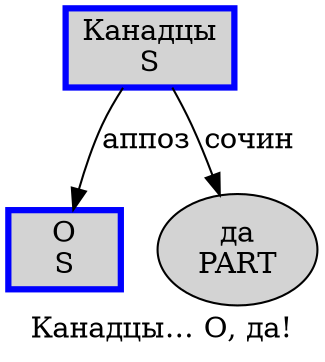 digraph SENTENCE_3565 {
	graph [label="Канадцы… О, да!"]
	node [style=filled]
		0 [label="Канадцы
S" color=blue fillcolor=lightgray penwidth=3 shape=box]
		2 [label="О
S" color=blue fillcolor=lightgray penwidth=3 shape=box]
		4 [label="да
PART" color="" fillcolor=lightgray penwidth=1 shape=ellipse]
			0 -> 2 [label="аппоз"]
			0 -> 4 [label="сочин"]
}